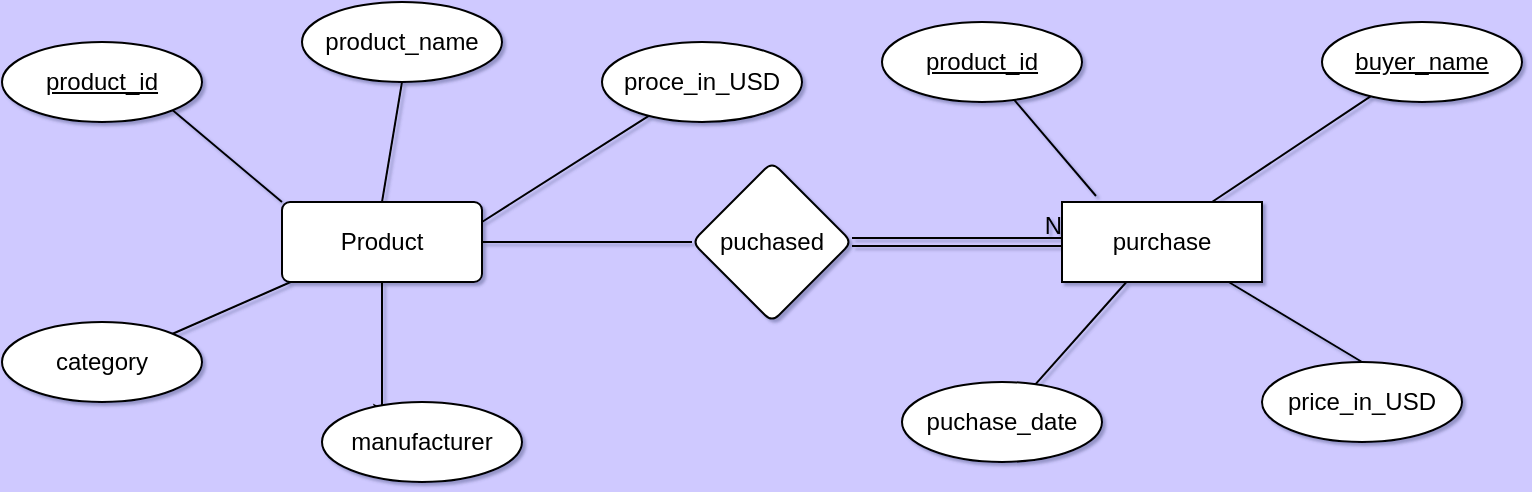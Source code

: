 <mxfile version="15.5.8" type="github"><diagram id="nv1q165nNXgjm-vNruz5" name="Page-1"><mxGraphModel dx="868" dy="493" grid="1" gridSize="10" guides="1" tooltips="1" connect="1" arrows="1" fold="1" page="1" pageScale="1" pageWidth="850" pageHeight="1100" background="#CFC9FF" math="0" shadow="1"><root><mxCell id="0"/><mxCell id="1" parent="0"/><mxCell id="pmO8l1zfQr8XEBacY6jA-30" value="" style="edgeStyle=orthogonalEdgeStyle;rounded=0;orthogonalLoop=1;jettySize=auto;html=1;" edge="1" parent="1" source="pmO8l1zfQr8XEBacY6jA-1"><mxGeometry relative="1" as="geometry"><mxPoint x="230" y="320" as="targetPoint"/></mxGeometry></mxCell><mxCell id="pmO8l1zfQr8XEBacY6jA-1" value="Product" style="rounded=1;arcSize=10;whiteSpace=wrap;html=1;align=center;" vertex="1" parent="1"><mxGeometry x="180" y="210" width="100" height="40" as="geometry"/></mxCell><mxCell id="pmO8l1zfQr8XEBacY6jA-3" value="product_id" style="ellipse;whiteSpace=wrap;html=1;align=center;fontStyle=4;" vertex="1" parent="1"><mxGeometry x="40" y="130" width="100" height="40" as="geometry"/></mxCell><mxCell id="pmO8l1zfQr8XEBacY6jA-4" value="product_name" style="ellipse;whiteSpace=wrap;html=1;align=center;" vertex="1" parent="1"><mxGeometry x="190" y="110" width="100" height="40" as="geometry"/></mxCell><mxCell id="pmO8l1zfQr8XEBacY6jA-5" value="proce_in_USD" style="ellipse;whiteSpace=wrap;html=1;align=center;" vertex="1" parent="1"><mxGeometry x="340" y="130" width="100" height="40" as="geometry"/></mxCell><mxCell id="pmO8l1zfQr8XEBacY6jA-6" value="category" style="ellipse;whiteSpace=wrap;html=1;align=center;" vertex="1" parent="1"><mxGeometry x="40" y="270" width="100" height="40" as="geometry"/></mxCell><mxCell id="pmO8l1zfQr8XEBacY6jA-8" value="manufacturer" style="ellipse;whiteSpace=wrap;html=1;align=center;" vertex="1" parent="1"><mxGeometry x="200" y="310" width="100" height="40" as="geometry"/></mxCell><mxCell id="pmO8l1zfQr8XEBacY6jA-9" value="purchase" style="whiteSpace=wrap;html=1;align=center;" vertex="1" parent="1"><mxGeometry x="570" y="210" width="100" height="40" as="geometry"/></mxCell><mxCell id="pmO8l1zfQr8XEBacY6jA-11" value="puchase_date" style="ellipse;whiteSpace=wrap;html=1;align=center;" vertex="1" parent="1"><mxGeometry x="490" y="300" width="100" height="40" as="geometry"/></mxCell><mxCell id="pmO8l1zfQr8XEBacY6jA-12" value="price_in_USD" style="ellipse;whiteSpace=wrap;html=1;align=center;" vertex="1" parent="1"><mxGeometry x="670" y="290" width="100" height="40" as="geometry"/></mxCell><mxCell id="pmO8l1zfQr8XEBacY6jA-17" value="" style="endArrow=none;html=1;rounded=0;exitX=1;exitY=0.25;exitDx=0;exitDy=0;" edge="1" parent="1" source="pmO8l1zfQr8XEBacY6jA-1" target="pmO8l1zfQr8XEBacY6jA-5"><mxGeometry width="50" height="50" relative="1" as="geometry"><mxPoint x="400" y="280" as="sourcePoint"/><mxPoint x="450" y="230" as="targetPoint"/><Array as="points"/></mxGeometry></mxCell><mxCell id="pmO8l1zfQr8XEBacY6jA-18" value="" style="endArrow=none;html=1;rounded=0;exitX=0.5;exitY=1;exitDx=0;exitDy=0;" edge="1" parent="1" source="pmO8l1zfQr8XEBacY6jA-4" target="pmO8l1zfQr8XEBacY6jA-1"><mxGeometry width="50" height="50" relative="1" as="geometry"><mxPoint x="400" y="280" as="sourcePoint"/><mxPoint x="450" y="230" as="targetPoint"/><Array as="points"><mxPoint x="230" y="210"/></Array></mxGeometry></mxCell><mxCell id="pmO8l1zfQr8XEBacY6jA-19" value="" style="endArrow=none;html=1;rounded=0;exitX=1;exitY=1;exitDx=0;exitDy=0;entryX=0;entryY=0;entryDx=0;entryDy=0;" edge="1" parent="1" source="pmO8l1zfQr8XEBacY6jA-3" target="pmO8l1zfQr8XEBacY6jA-1"><mxGeometry width="50" height="50" relative="1" as="geometry"><mxPoint x="400" y="280" as="sourcePoint"/><mxPoint x="450" y="230" as="targetPoint"/></mxGeometry></mxCell><mxCell id="pmO8l1zfQr8XEBacY6jA-20" value="" style="endArrow=none;html=1;rounded=0;exitX=1;exitY=0;exitDx=0;exitDy=0;" edge="1" parent="1" source="pmO8l1zfQr8XEBacY6jA-6" target="pmO8l1zfQr8XEBacY6jA-1"><mxGeometry width="50" height="50" relative="1" as="geometry"><mxPoint x="400" y="280" as="sourcePoint"/><mxPoint x="450" y="230" as="targetPoint"/></mxGeometry></mxCell><mxCell id="pmO8l1zfQr8XEBacY6jA-22" value="" style="endArrow=none;html=1;rounded=0;exitX=0.75;exitY=0;exitDx=0;exitDy=0;" edge="1" parent="1" source="pmO8l1zfQr8XEBacY6jA-9" target="pmO8l1zfQr8XEBacY6jA-38"><mxGeometry width="50" height="50" relative="1" as="geometry"><mxPoint x="400" y="280" as="sourcePoint"/><mxPoint x="713.247" y="166.896" as="targetPoint"/></mxGeometry></mxCell><mxCell id="pmO8l1zfQr8XEBacY6jA-23" value="" style="endArrow=none;html=1;rounded=0;" edge="1" parent="1" source="pmO8l1zfQr8XEBacY6jA-11" target="pmO8l1zfQr8XEBacY6jA-9"><mxGeometry width="50" height="50" relative="1" as="geometry"><mxPoint x="400" y="280" as="sourcePoint"/><mxPoint x="450" y="230" as="targetPoint"/></mxGeometry></mxCell><mxCell id="pmO8l1zfQr8XEBacY6jA-24" value="" style="endArrow=none;html=1;rounded=0;entryX=0.5;entryY=0;entryDx=0;entryDy=0;" edge="1" parent="1" source="pmO8l1zfQr8XEBacY6jA-9" target="pmO8l1zfQr8XEBacY6jA-12"><mxGeometry width="50" height="50" relative="1" as="geometry"><mxPoint x="650" y="280" as="sourcePoint"/><mxPoint x="450" y="230" as="targetPoint"/></mxGeometry></mxCell><mxCell id="pmO8l1zfQr8XEBacY6jA-31" value="puchased" style="rhombus;whiteSpace=wrap;html=1;rounded=1;arcSize=10;" vertex="1" parent="1"><mxGeometry x="385" y="190" width="80" height="80" as="geometry"/></mxCell><mxCell id="pmO8l1zfQr8XEBacY6jA-36" value="product_id" style="ellipse;whiteSpace=wrap;html=1;align=center;fontStyle=4;" vertex="1" parent="1"><mxGeometry x="480" y="120" width="100" height="40" as="geometry"/></mxCell><mxCell id="pmO8l1zfQr8XEBacY6jA-37" value="" style="endArrow=none;html=1;rounded=0;exitX=0.17;exitY=-0.075;exitDx=0;exitDy=0;exitPerimeter=0;" edge="1" parent="1" source="pmO8l1zfQr8XEBacY6jA-9" target="pmO8l1zfQr8XEBacY6jA-36"><mxGeometry width="50" height="50" relative="1" as="geometry"><mxPoint x="360" y="290" as="sourcePoint"/><mxPoint x="410" y="240" as="targetPoint"/></mxGeometry></mxCell><mxCell id="pmO8l1zfQr8XEBacY6jA-38" value="buyer_name" style="ellipse;whiteSpace=wrap;html=1;align=center;fontStyle=4;" vertex="1" parent="1"><mxGeometry x="700" y="120" width="100" height="40" as="geometry"/></mxCell><mxCell id="pmO8l1zfQr8XEBacY6jA-44" value="" style="endArrow=none;html=1;rounded=0;exitX=1;exitY=0.5;exitDx=0;exitDy=0;" edge="1" parent="1" source="pmO8l1zfQr8XEBacY6jA-1" target="pmO8l1zfQr8XEBacY6jA-31"><mxGeometry relative="1" as="geometry"><mxPoint x="310" y="270" as="sourcePoint"/><mxPoint x="470" y="270" as="targetPoint"/></mxGeometry></mxCell><mxCell id="pmO8l1zfQr8XEBacY6jA-48" value="" style="shape=link;html=1;rounded=0;entryX=0;entryY=0.5;entryDx=0;entryDy=0;" edge="1" parent="1" source="pmO8l1zfQr8XEBacY6jA-31" target="pmO8l1zfQr8XEBacY6jA-9"><mxGeometry relative="1" as="geometry"><mxPoint x="280" y="340" as="sourcePoint"/><mxPoint x="440" y="340" as="targetPoint"/></mxGeometry></mxCell><mxCell id="pmO8l1zfQr8XEBacY6jA-49" value="N" style="resizable=0;html=1;align=right;verticalAlign=bottom;" connectable="0" vertex="1" parent="pmO8l1zfQr8XEBacY6jA-48"><mxGeometry x="1" relative="1" as="geometry"/></mxCell></root></mxGraphModel></diagram></mxfile>